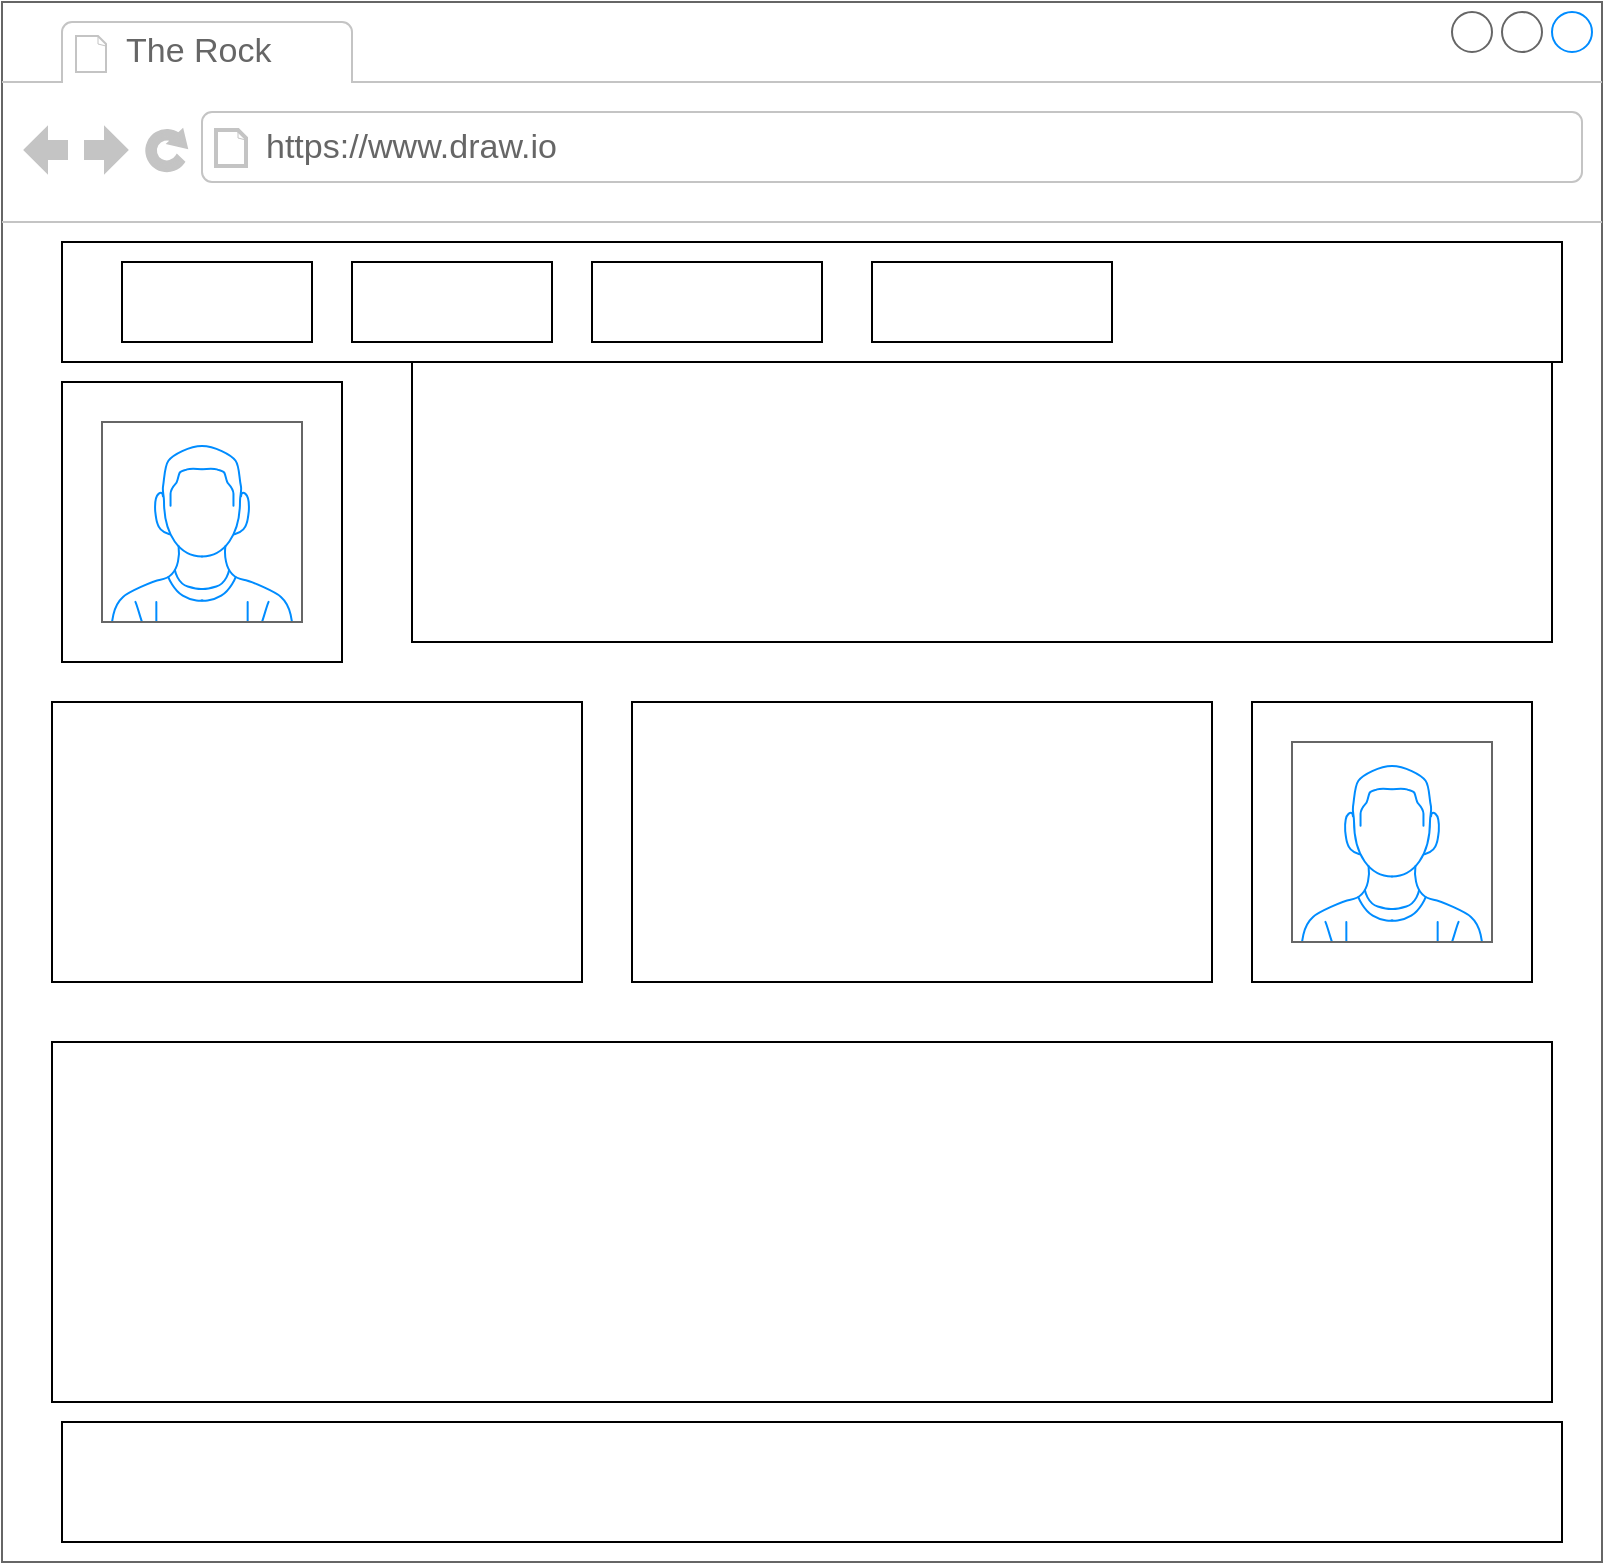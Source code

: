 <mxfile version="14.6.11" type="github">
  <diagram id="vo-hjK1K4j_7D3LPHk43" name="Page-1">
    <mxGraphModel dx="3373" dy="2034" grid="1" gridSize="10" guides="1" tooltips="1" connect="1" arrows="1" fold="1" page="1" pageScale="1" pageWidth="850" pageHeight="1100" math="0" shadow="0">
      <root>
        <mxCell id="0" />
        <mxCell id="1" parent="0" />
        <mxCell id="t8tSUtK5Kmf206RxObDF-2" value="" style="strokeWidth=1;shadow=0;dashed=0;align=center;html=1;shape=mxgraph.mockup.containers.browserWindow;rSize=0;strokeColor=#666666;strokeColor2=#008cff;strokeColor3=#c4c4c4;mainText=,;recursiveResize=0;" vertex="1" parent="1">
          <mxGeometry x="-1675" y="-1020" width="800" height="780" as="geometry" />
        </mxCell>
        <mxCell id="t8tSUtK5Kmf206RxObDF-3" value="The Rock" style="strokeWidth=1;shadow=0;dashed=0;align=center;html=1;shape=mxgraph.mockup.containers.anchor;fontSize=17;fontColor=#666666;align=left;" vertex="1" parent="t8tSUtK5Kmf206RxObDF-2">
          <mxGeometry x="60" y="12" width="160" height="26" as="geometry" />
        </mxCell>
        <mxCell id="t8tSUtK5Kmf206RxObDF-4" value="https://www.draw.io" style="strokeWidth=1;shadow=0;dashed=0;align=center;html=1;shape=mxgraph.mockup.containers.anchor;rSize=0;fontSize=17;fontColor=#666666;align=left;" vertex="1" parent="t8tSUtK5Kmf206RxObDF-2">
          <mxGeometry x="130" y="60" width="250" height="26" as="geometry" />
        </mxCell>
        <mxCell id="t8tSUtK5Kmf206RxObDF-5" value="" style="rounded=0;whiteSpace=wrap;html=1;" vertex="1" parent="t8tSUtK5Kmf206RxObDF-2">
          <mxGeometry x="205" y="180" width="570" height="140" as="geometry" />
        </mxCell>
        <mxCell id="t8tSUtK5Kmf206RxObDF-7" value="" style="rounded=0;whiteSpace=wrap;html=1;" vertex="1" parent="t8tSUtK5Kmf206RxObDF-2">
          <mxGeometry x="25" y="520" width="750" height="180" as="geometry" />
        </mxCell>
        <mxCell id="t8tSUtK5Kmf206RxObDF-8" value="" style="rounded=0;whiteSpace=wrap;html=1;" vertex="1" parent="t8tSUtK5Kmf206RxObDF-2">
          <mxGeometry x="30" y="710" width="750" height="60" as="geometry" />
        </mxCell>
        <mxCell id="t8tSUtK5Kmf206RxObDF-11" value="" style="whiteSpace=wrap;html=1;aspect=fixed;" vertex="1" parent="t8tSUtK5Kmf206RxObDF-2">
          <mxGeometry x="30" y="190" width="140" height="140" as="geometry" />
        </mxCell>
        <mxCell id="t8tSUtK5Kmf206RxObDF-12" value="" style="rounded=0;whiteSpace=wrap;html=1;" vertex="1" parent="t8tSUtK5Kmf206RxObDF-2">
          <mxGeometry x="30" y="120" width="750" height="60" as="geometry" />
        </mxCell>
        <mxCell id="t8tSUtK5Kmf206RxObDF-13" value="" style="rounded=0;whiteSpace=wrap;html=1;" vertex="1" parent="t8tSUtK5Kmf206RxObDF-2">
          <mxGeometry x="60" y="130" width="95" height="40" as="geometry" />
        </mxCell>
        <mxCell id="t8tSUtK5Kmf206RxObDF-14" value="" style="rounded=0;whiteSpace=wrap;html=1;" vertex="1" parent="t8tSUtK5Kmf206RxObDF-2">
          <mxGeometry x="175" y="130" width="100" height="40" as="geometry" />
        </mxCell>
        <mxCell id="t8tSUtK5Kmf206RxObDF-15" value="" style="rounded=0;whiteSpace=wrap;html=1;" vertex="1" parent="t8tSUtK5Kmf206RxObDF-2">
          <mxGeometry x="295" y="130" width="115" height="40" as="geometry" />
        </mxCell>
        <mxCell id="t8tSUtK5Kmf206RxObDF-16" value="" style="rounded=0;whiteSpace=wrap;html=1;" vertex="1" parent="t8tSUtK5Kmf206RxObDF-2">
          <mxGeometry x="435" y="130" width="120" height="40" as="geometry" />
        </mxCell>
        <mxCell id="t8tSUtK5Kmf206RxObDF-17" value="" style="verticalLabelPosition=bottom;shadow=0;dashed=0;align=center;html=1;verticalAlign=top;strokeWidth=1;shape=mxgraph.mockup.containers.userMale;strokeColor=#666666;strokeColor2=#008cff;" vertex="1" parent="t8tSUtK5Kmf206RxObDF-2">
          <mxGeometry x="50" y="210" width="100" height="100" as="geometry" />
        </mxCell>
        <mxCell id="t8tSUtK5Kmf206RxObDF-20" value="" style="whiteSpace=wrap;html=1;aspect=fixed;" vertex="1" parent="t8tSUtK5Kmf206RxObDF-2">
          <mxGeometry x="625" y="350" width="140" height="140" as="geometry" />
        </mxCell>
        <mxCell id="t8tSUtK5Kmf206RxObDF-19" value="" style="rounded=0;whiteSpace=wrap;html=1;" vertex="1" parent="t8tSUtK5Kmf206RxObDF-2">
          <mxGeometry x="25" y="350" width="265" height="140" as="geometry" />
        </mxCell>
        <mxCell id="t8tSUtK5Kmf206RxObDF-18" value="" style="rounded=0;whiteSpace=wrap;html=1;" vertex="1" parent="t8tSUtK5Kmf206RxObDF-2">
          <mxGeometry x="315" y="350" width="290" height="140" as="geometry" />
        </mxCell>
        <mxCell id="t8tSUtK5Kmf206RxObDF-21" value="" style="verticalLabelPosition=bottom;shadow=0;dashed=0;align=center;html=1;verticalAlign=top;strokeWidth=1;shape=mxgraph.mockup.containers.userMale;strokeColor=#666666;strokeColor2=#008cff;" vertex="1" parent="t8tSUtK5Kmf206RxObDF-2">
          <mxGeometry x="645" y="370" width="100" height="100" as="geometry" />
        </mxCell>
      </root>
    </mxGraphModel>
  </diagram>
</mxfile>
